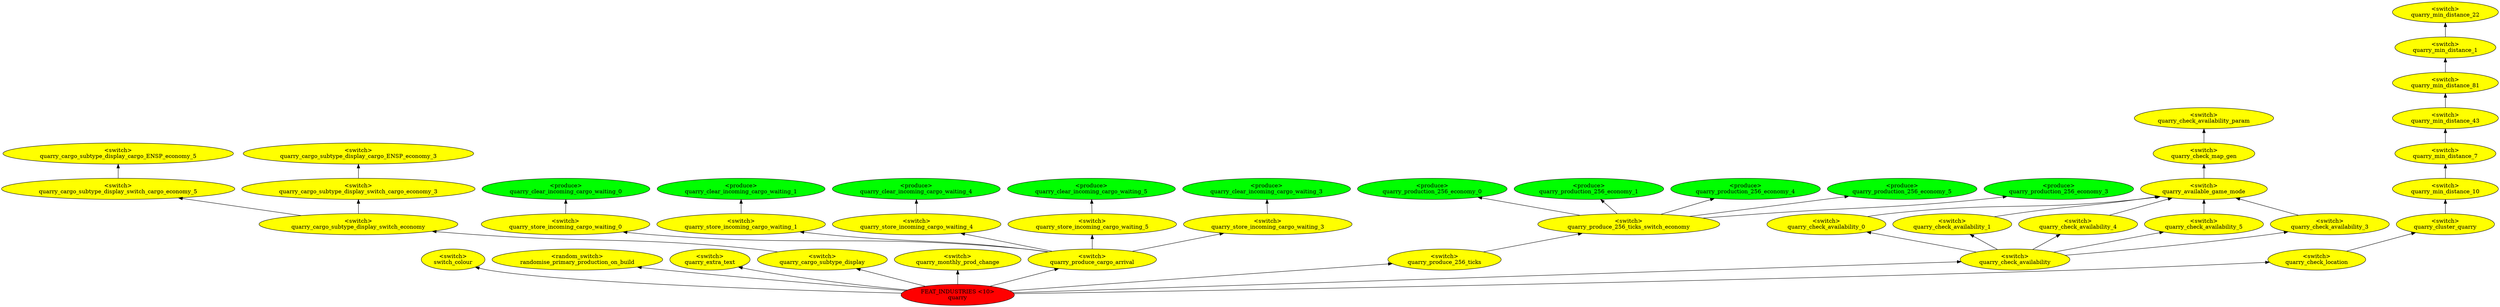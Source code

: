 digraph {
rankdir="BT"
switch_colour [fillcolor=yellow style="filled" label="<switch>\nswitch_colour"]
randomise_primary_production_on_build [fillcolor=yellow style="filled" label="<random_switch>\nrandomise_primary_production_on_build"]
quarry_extra_text [fillcolor=yellow style="filled" label="<switch>\nquarry_extra_text"]
quarry_cargo_subtype_display_cargo_ENSP_economy_5 [fillcolor=yellow style="filled" label="<switch>\nquarry_cargo_subtype_display_cargo_ENSP_economy_5"]
quarry_cargo_subtype_display_switch_cargo_economy_5 [fillcolor=yellow style="filled" label="<switch>\nquarry_cargo_subtype_display_switch_cargo_economy_5"]
quarry_cargo_subtype_display_cargo_ENSP_economy_3 [fillcolor=yellow style="filled" label="<switch>\nquarry_cargo_subtype_display_cargo_ENSP_economy_3"]
quarry_cargo_subtype_display_switch_cargo_economy_3 [fillcolor=yellow style="filled" label="<switch>\nquarry_cargo_subtype_display_switch_cargo_economy_3"]
quarry_cargo_subtype_display_switch_economy [fillcolor=yellow style="filled" label="<switch>\nquarry_cargo_subtype_display_switch_economy"]
quarry_cargo_subtype_display [fillcolor=yellow style="filled" label="<switch>\nquarry_cargo_subtype_display"]
quarry_monthly_prod_change [fillcolor=yellow style="filled" label="<switch>\nquarry_monthly_prod_change"]
quarry_clear_incoming_cargo_waiting_0 [fillcolor=green style="filled" label="<produce>\nquarry_clear_incoming_cargo_waiting_0"]
quarry_store_incoming_cargo_waiting_0 [fillcolor=yellow style="filled" label="<switch>\nquarry_store_incoming_cargo_waiting_0"]
quarry_clear_incoming_cargo_waiting_1 [fillcolor=green style="filled" label="<produce>\nquarry_clear_incoming_cargo_waiting_1"]
quarry_store_incoming_cargo_waiting_1 [fillcolor=yellow style="filled" label="<switch>\nquarry_store_incoming_cargo_waiting_1"]
quarry_clear_incoming_cargo_waiting_4 [fillcolor=green style="filled" label="<produce>\nquarry_clear_incoming_cargo_waiting_4"]
quarry_store_incoming_cargo_waiting_4 [fillcolor=yellow style="filled" label="<switch>\nquarry_store_incoming_cargo_waiting_4"]
quarry_clear_incoming_cargo_waiting_5 [fillcolor=green style="filled" label="<produce>\nquarry_clear_incoming_cargo_waiting_5"]
quarry_store_incoming_cargo_waiting_5 [fillcolor=yellow style="filled" label="<switch>\nquarry_store_incoming_cargo_waiting_5"]
quarry_clear_incoming_cargo_waiting_3 [fillcolor=green style="filled" label="<produce>\nquarry_clear_incoming_cargo_waiting_3"]
quarry_store_incoming_cargo_waiting_3 [fillcolor=yellow style="filled" label="<switch>\nquarry_store_incoming_cargo_waiting_3"]
quarry_produce_cargo_arrival [fillcolor=yellow style="filled" label="<switch>\nquarry_produce_cargo_arrival"]
quarry_production_256_economy_0 [fillcolor=green style="filled" label="<produce>\nquarry_production_256_economy_0"]
quarry_production_256_economy_1 [fillcolor=green style="filled" label="<produce>\nquarry_production_256_economy_1"]
quarry_production_256_economy_4 [fillcolor=green style="filled" label="<produce>\nquarry_production_256_economy_4"]
quarry_production_256_economy_5 [fillcolor=green style="filled" label="<produce>\nquarry_production_256_economy_5"]
quarry_production_256_economy_3 [fillcolor=green style="filled" label="<produce>\nquarry_production_256_economy_3"]
quarry_produce_256_ticks_switch_economy [fillcolor=yellow style="filled" label="<switch>\nquarry_produce_256_ticks_switch_economy"]
quarry_produce_256_ticks [fillcolor=yellow style="filled" label="<switch>\nquarry_produce_256_ticks"]
quarry_check_availability_param [fillcolor=yellow style="filled" label="<switch>\nquarry_check_availability_param"]
quarry_check_map_gen [fillcolor=yellow style="filled" label="<switch>\nquarry_check_map_gen"]
quarry_available_game_mode [fillcolor=yellow style="filled" label="<switch>\nquarry_available_game_mode"]
quarry_check_availability_0 [fillcolor=yellow style="filled" label="<switch>\nquarry_check_availability_0"]
quarry_check_availability_1 [fillcolor=yellow style="filled" label="<switch>\nquarry_check_availability_1"]
quarry_check_availability_4 [fillcolor=yellow style="filled" label="<switch>\nquarry_check_availability_4"]
quarry_check_availability_5 [fillcolor=yellow style="filled" label="<switch>\nquarry_check_availability_5"]
quarry_check_availability_3 [fillcolor=yellow style="filled" label="<switch>\nquarry_check_availability_3"]
quarry_check_availability [fillcolor=yellow style="filled" label="<switch>\nquarry_check_availability"]
quarry_min_distance_22 [fillcolor=yellow style="filled" label="<switch>\nquarry_min_distance_22"]
quarry_min_distance_1 [fillcolor=yellow style="filled" label="<switch>\nquarry_min_distance_1"]
quarry_min_distance_81 [fillcolor=yellow style="filled" label="<switch>\nquarry_min_distance_81"]
quarry_min_distance_43 [fillcolor=yellow style="filled" label="<switch>\nquarry_min_distance_43"]
quarry_min_distance_7 [fillcolor=yellow style="filled" label="<switch>\nquarry_min_distance_7"]
quarry_min_distance_10 [fillcolor=yellow style="filled" label="<switch>\nquarry_min_distance_10"]
quarry_cluster_quarry [fillcolor=yellow style="filled" label="<switch>\nquarry_cluster_quarry"]
quarry_check_location [fillcolor=yellow style="filled" label="<switch>\nquarry_check_location"]
quarry [fillcolor=red style="filled" label="FEAT_INDUSTRIES <10>\nquarry"]
quarry_cargo_subtype_display_switch_economy->quarry_cargo_subtype_display_switch_cargo_economy_5
quarry_check_availability->quarry_check_availability_4
quarry_produce_256_ticks_switch_economy->quarry_production_256_economy_5
quarry_check_availability->quarry_check_availability_1
quarry->quarry_cargo_subtype_display
quarry_cargo_subtype_display_switch_economy->quarry_cargo_subtype_display_switch_cargo_economy_3
quarry->quarry_extra_text
quarry_min_distance_81->quarry_min_distance_1
quarry_min_distance_7->quarry_min_distance_43
quarry_produce_cargo_arrival->quarry_store_incoming_cargo_waiting_0
quarry_produce_256_ticks->quarry_produce_256_ticks_switch_economy
quarry->quarry_check_availability
quarry_min_distance_43->quarry_min_distance_81
quarry_store_incoming_cargo_waiting_5->quarry_clear_incoming_cargo_waiting_5
quarry_store_incoming_cargo_waiting_1->quarry_clear_incoming_cargo_waiting_1
quarry_check_availability_1->quarry_available_game_mode
quarry->randomise_primary_production_on_build
quarry_store_incoming_cargo_waiting_3->quarry_clear_incoming_cargo_waiting_3
quarry_available_game_mode->quarry_check_map_gen
quarry->quarry_produce_cargo_arrival
quarry_check_availability->quarry_check_availability_0
quarry_min_distance_1->quarry_min_distance_22
quarry_cargo_subtype_display->quarry_cargo_subtype_display_switch_economy
quarry_produce_256_ticks_switch_economy->quarry_production_256_economy_3
quarry_produce_cargo_arrival->quarry_store_incoming_cargo_waiting_1
quarry_produce_256_ticks_switch_economy->quarry_production_256_economy_0
quarry_check_location->quarry_cluster_quarry
quarry_check_availability_4->quarry_available_game_mode
quarry_check_availability->quarry_check_availability_3
quarry_check_availability_3->quarry_available_game_mode
quarry_check_availability_0->quarry_available_game_mode
quarry_min_distance_10->quarry_min_distance_7
quarry_produce_cargo_arrival->quarry_store_incoming_cargo_waiting_3
quarry_cargo_subtype_display_switch_cargo_economy_3->quarry_cargo_subtype_display_cargo_ENSP_economy_3
quarry_cargo_subtype_display_switch_cargo_economy_5->quarry_cargo_subtype_display_cargo_ENSP_economy_5
quarry_cluster_quarry->quarry_min_distance_10
quarry->switch_colour
quarry_produce_cargo_arrival->quarry_store_incoming_cargo_waiting_4
quarry->quarry_monthly_prod_change
quarry_produce_256_ticks_switch_economy->quarry_production_256_economy_4
quarry_produce_cargo_arrival->quarry_store_incoming_cargo_waiting_5
quarry->quarry_produce_256_ticks
quarry_store_incoming_cargo_waiting_0->quarry_clear_incoming_cargo_waiting_0
quarry_store_incoming_cargo_waiting_4->quarry_clear_incoming_cargo_waiting_4
quarry->quarry_check_location
quarry_check_availability_5->quarry_available_game_mode
quarry_produce_256_ticks_switch_economy->quarry_production_256_economy_1
quarry_check_availability->quarry_check_availability_5
quarry_check_map_gen->quarry_check_availability_param
}
